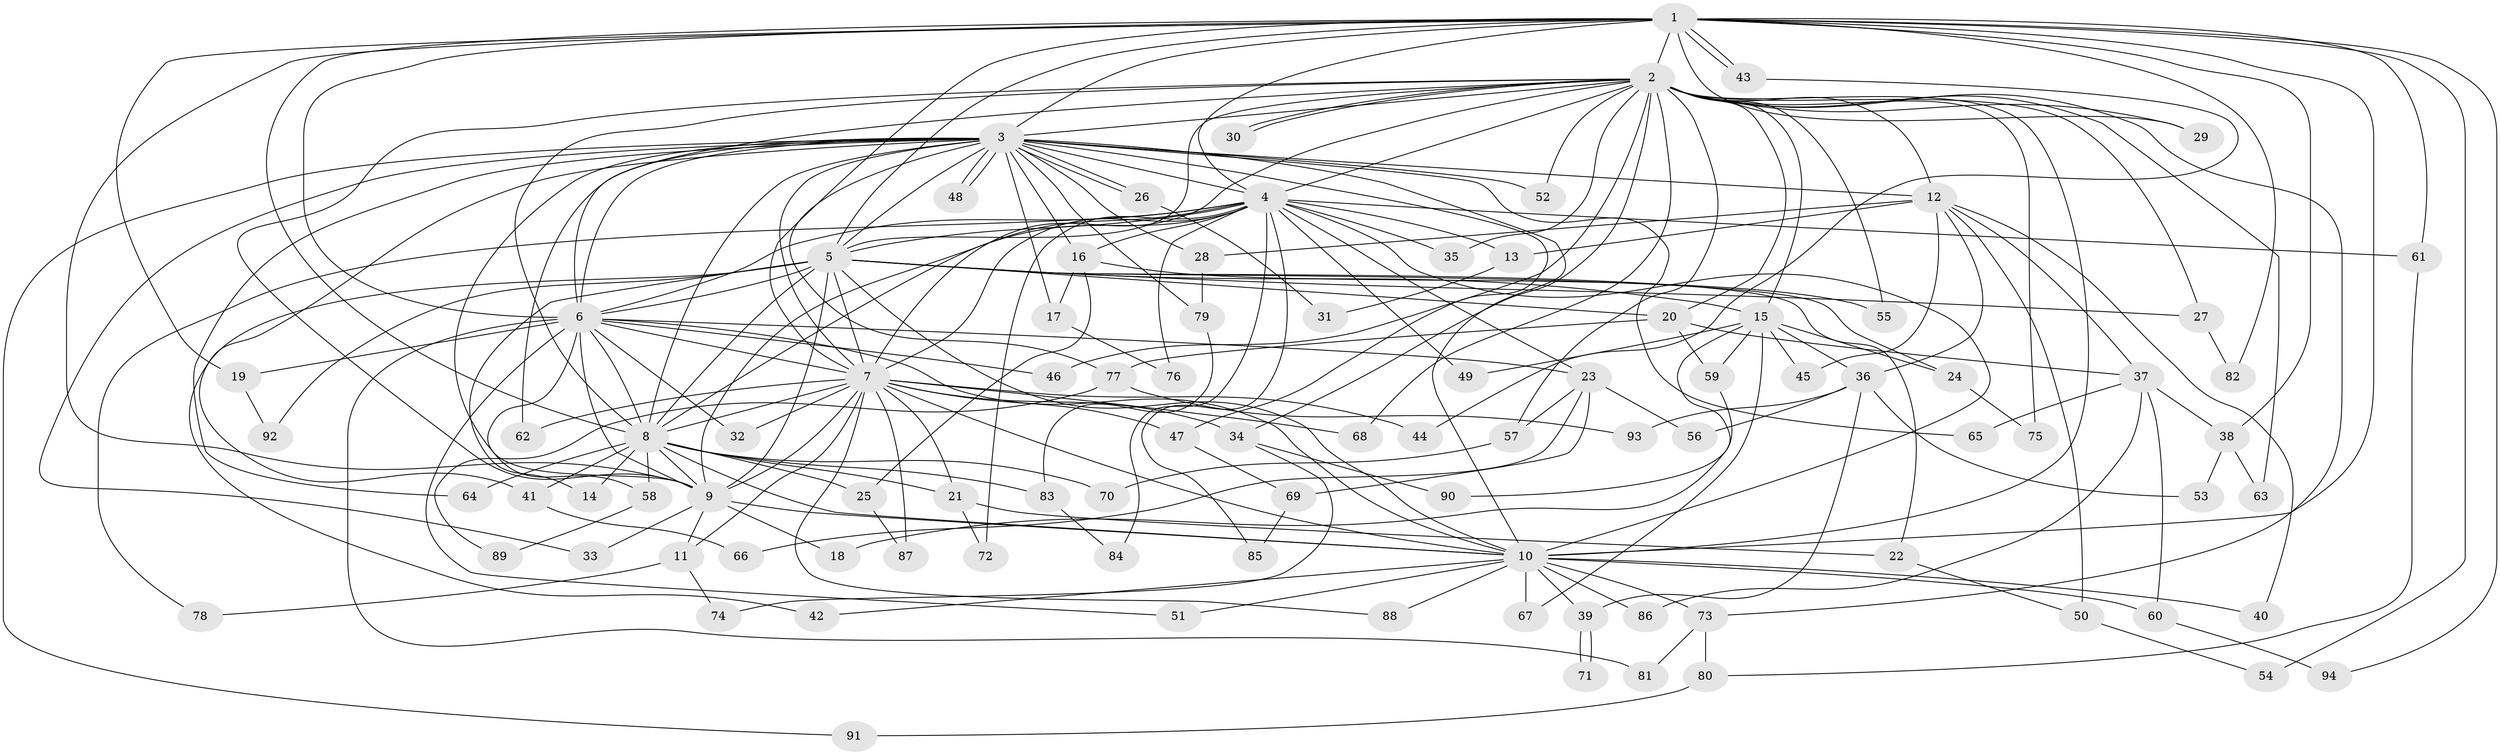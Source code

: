 // Generated by graph-tools (version 1.1) at 2025/10/02/27/25 16:10:57]
// undirected, 94 vertices, 213 edges
graph export_dot {
graph [start="1"]
  node [color=gray90,style=filled];
  1;
  2;
  3;
  4;
  5;
  6;
  7;
  8;
  9;
  10;
  11;
  12;
  13;
  14;
  15;
  16;
  17;
  18;
  19;
  20;
  21;
  22;
  23;
  24;
  25;
  26;
  27;
  28;
  29;
  30;
  31;
  32;
  33;
  34;
  35;
  36;
  37;
  38;
  39;
  40;
  41;
  42;
  43;
  44;
  45;
  46;
  47;
  48;
  49;
  50;
  51;
  52;
  53;
  54;
  55;
  56;
  57;
  58;
  59;
  60;
  61;
  62;
  63;
  64;
  65;
  66;
  67;
  68;
  69;
  70;
  71;
  72;
  73;
  74;
  75;
  76;
  77;
  78;
  79;
  80;
  81;
  82;
  83;
  84;
  85;
  86;
  87;
  88;
  89;
  90;
  91;
  92;
  93;
  94;
  1 -- 2;
  1 -- 3;
  1 -- 4;
  1 -- 5;
  1 -- 6;
  1 -- 7;
  1 -- 8;
  1 -- 9;
  1 -- 10;
  1 -- 19;
  1 -- 29;
  1 -- 38;
  1 -- 43;
  1 -- 43;
  1 -- 54;
  1 -- 61;
  1 -- 82;
  1 -- 94;
  2 -- 3;
  2 -- 4;
  2 -- 5;
  2 -- 6;
  2 -- 7;
  2 -- 8;
  2 -- 9;
  2 -- 10;
  2 -- 12;
  2 -- 15;
  2 -- 20;
  2 -- 27;
  2 -- 29;
  2 -- 30;
  2 -- 30;
  2 -- 34;
  2 -- 35;
  2 -- 46;
  2 -- 52;
  2 -- 55;
  2 -- 57;
  2 -- 63;
  2 -- 68;
  2 -- 73;
  2 -- 75;
  3 -- 4;
  3 -- 5;
  3 -- 6;
  3 -- 7;
  3 -- 8;
  3 -- 9;
  3 -- 10;
  3 -- 12;
  3 -- 16;
  3 -- 17;
  3 -- 26;
  3 -- 26;
  3 -- 28;
  3 -- 33;
  3 -- 41;
  3 -- 47;
  3 -- 48;
  3 -- 48;
  3 -- 52;
  3 -- 62;
  3 -- 64;
  3 -- 65;
  3 -- 77;
  3 -- 79;
  3 -- 91;
  4 -- 5;
  4 -- 6;
  4 -- 7;
  4 -- 8;
  4 -- 9;
  4 -- 10;
  4 -- 13;
  4 -- 16;
  4 -- 23;
  4 -- 35;
  4 -- 49;
  4 -- 61;
  4 -- 72;
  4 -- 76;
  4 -- 78;
  4 -- 84;
  4 -- 85;
  5 -- 6;
  5 -- 7;
  5 -- 8;
  5 -- 9;
  5 -- 10;
  5 -- 14;
  5 -- 15;
  5 -- 20;
  5 -- 22;
  5 -- 24;
  5 -- 27;
  5 -- 42;
  5 -- 92;
  6 -- 7;
  6 -- 8;
  6 -- 9;
  6 -- 10;
  6 -- 19;
  6 -- 23;
  6 -- 32;
  6 -- 46;
  6 -- 51;
  6 -- 58;
  6 -- 81;
  7 -- 8;
  7 -- 9;
  7 -- 10;
  7 -- 11;
  7 -- 21;
  7 -- 32;
  7 -- 34;
  7 -- 44;
  7 -- 47;
  7 -- 62;
  7 -- 68;
  7 -- 87;
  7 -- 88;
  8 -- 9;
  8 -- 10;
  8 -- 14;
  8 -- 21;
  8 -- 25;
  8 -- 41;
  8 -- 58;
  8 -- 64;
  8 -- 70;
  8 -- 83;
  9 -- 10;
  9 -- 11;
  9 -- 18;
  9 -- 33;
  10 -- 39;
  10 -- 40;
  10 -- 42;
  10 -- 51;
  10 -- 60;
  10 -- 67;
  10 -- 73;
  10 -- 86;
  10 -- 88;
  11 -- 74;
  11 -- 78;
  12 -- 13;
  12 -- 28;
  12 -- 36;
  12 -- 37;
  12 -- 40;
  12 -- 45;
  12 -- 50;
  13 -- 31;
  15 -- 18;
  15 -- 24;
  15 -- 36;
  15 -- 45;
  15 -- 49;
  15 -- 59;
  15 -- 67;
  16 -- 17;
  16 -- 25;
  16 -- 55;
  17 -- 76;
  19 -- 92;
  20 -- 37;
  20 -- 59;
  20 -- 77;
  21 -- 22;
  21 -- 72;
  22 -- 50;
  23 -- 56;
  23 -- 57;
  23 -- 66;
  23 -- 69;
  24 -- 75;
  25 -- 87;
  26 -- 31;
  27 -- 82;
  28 -- 79;
  34 -- 74;
  34 -- 90;
  36 -- 39;
  36 -- 53;
  36 -- 56;
  36 -- 93;
  37 -- 38;
  37 -- 60;
  37 -- 65;
  37 -- 86;
  38 -- 53;
  38 -- 63;
  39 -- 71;
  39 -- 71;
  41 -- 66;
  43 -- 44;
  47 -- 69;
  50 -- 54;
  57 -- 70;
  58 -- 89;
  59 -- 90;
  60 -- 94;
  61 -- 80;
  69 -- 85;
  73 -- 80;
  73 -- 81;
  77 -- 89;
  77 -- 93;
  79 -- 83;
  80 -- 91;
  83 -- 84;
}
